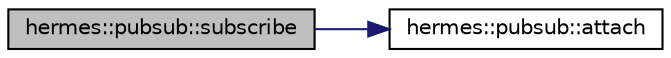 digraph "hermes::pubsub::subscribe"
{
 // LATEX_PDF_SIZE
  edge [fontname="Helvetica",fontsize="10",labelfontname="Helvetica",labelfontsize="10"];
  node [fontname="Helvetica",fontsize="10",shape=record];
  rankdir="LR";
  Node1 [label="hermes::pubsub::subscribe",height=0.2,width=0.4,color="black", fillcolor="grey75", style="filled", fontcolor="black",tooltip="Retrieves the next message from the topic."];
  Node1 -> Node2 [color="midnightblue",fontsize="10",style="solid",fontname="Helvetica"];
  Node2 [label="hermes::pubsub::attach",height=0.2,width=0.4,color="black", fillcolor="white", style="filled",URL="$namespacehermes_1_1pubsub.html#a9e649d6223b2506acaa6eed4f3d9645e",tooltip="Attaches to a topic, creating it if it doesnt exists."];
}
